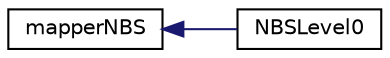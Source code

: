 digraph "Graphical Class Hierarchy"
{
 // LATEX_PDF_SIZE
  edge [fontname="Helvetica",fontsize="10",labelfontname="Helvetica",labelfontsize="10"];
  node [fontname="Helvetica",fontsize="10",shape=record];
  rankdir="LR";
  Node0 [label="mapperNBS",height=0.2,width=0.4,color="black", fillcolor="white", style="filled",URL="$classpFlow_1_1mapperNBS.html",tooltip=" "];
  Node0 -> Node1 [dir="back",color="midnightblue",fontsize="10",style="solid",fontname="Helvetica"];
  Node1 [label="NBSLevel0",height=0.2,width=0.4,color="black", fillcolor="white", style="filled",URL="$classpFlow_1_1NBSLevel0.html",tooltip=" "];
}
